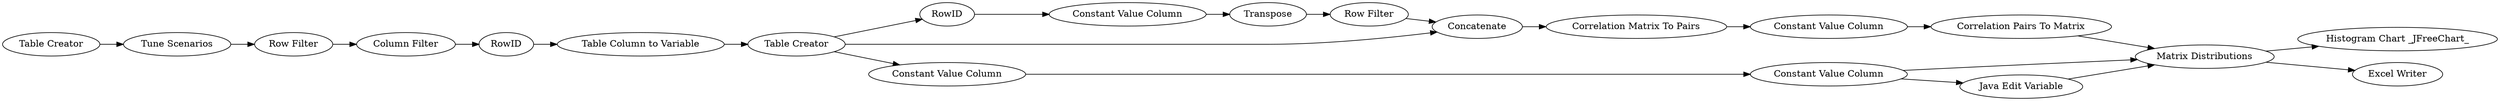 digraph {
	13 -> 14
	14 -> 12
	9 -> 13
	6 -> 8
	16 -> 15
	18 -> 19
	20 -> 23
	8 -> 25
	17 -> 18
	1 -> 2
	11 -> 22
	10 -> 11
	20 -> 24
	15 -> 17
	11 -> 20
	22 -> 20
	12 -> 16
	25 -> 9
	19 -> 20
	5 -> 6
	9 -> 15
	9 -> 10
	2 -> 5
	9 [label="Table Creator"]
	18 [label="Constant Value Column"]
	8 [label=RowID]
	17 [label="Correlation Matrix To Pairs"]
	19 [label="Correlation Pairs To Matrix"]
	24 [label="Excel Writer"]
	6 [label="Column Filter"]
	15 [label=Concatenate]
	25 [label="Table Column to Variable"]
	12 [label=Transpose]
	10 [label="Constant Value Column"]
	16 [label="Row Filter"]
	1 [label="Table Creator"]
	22 [label="Java Edit Variable"]
	11 [label="Constant Value Column"]
	23 [label="Histogram Chart _JFreeChart_"]
	14 [label="Constant Value Column"]
	5 [label="Row Filter"]
	13 [label=RowID]
	20 [label="Matrix Distributions"]
	2 [label="Tune Scenarios"]
	rankdir=LR
}
